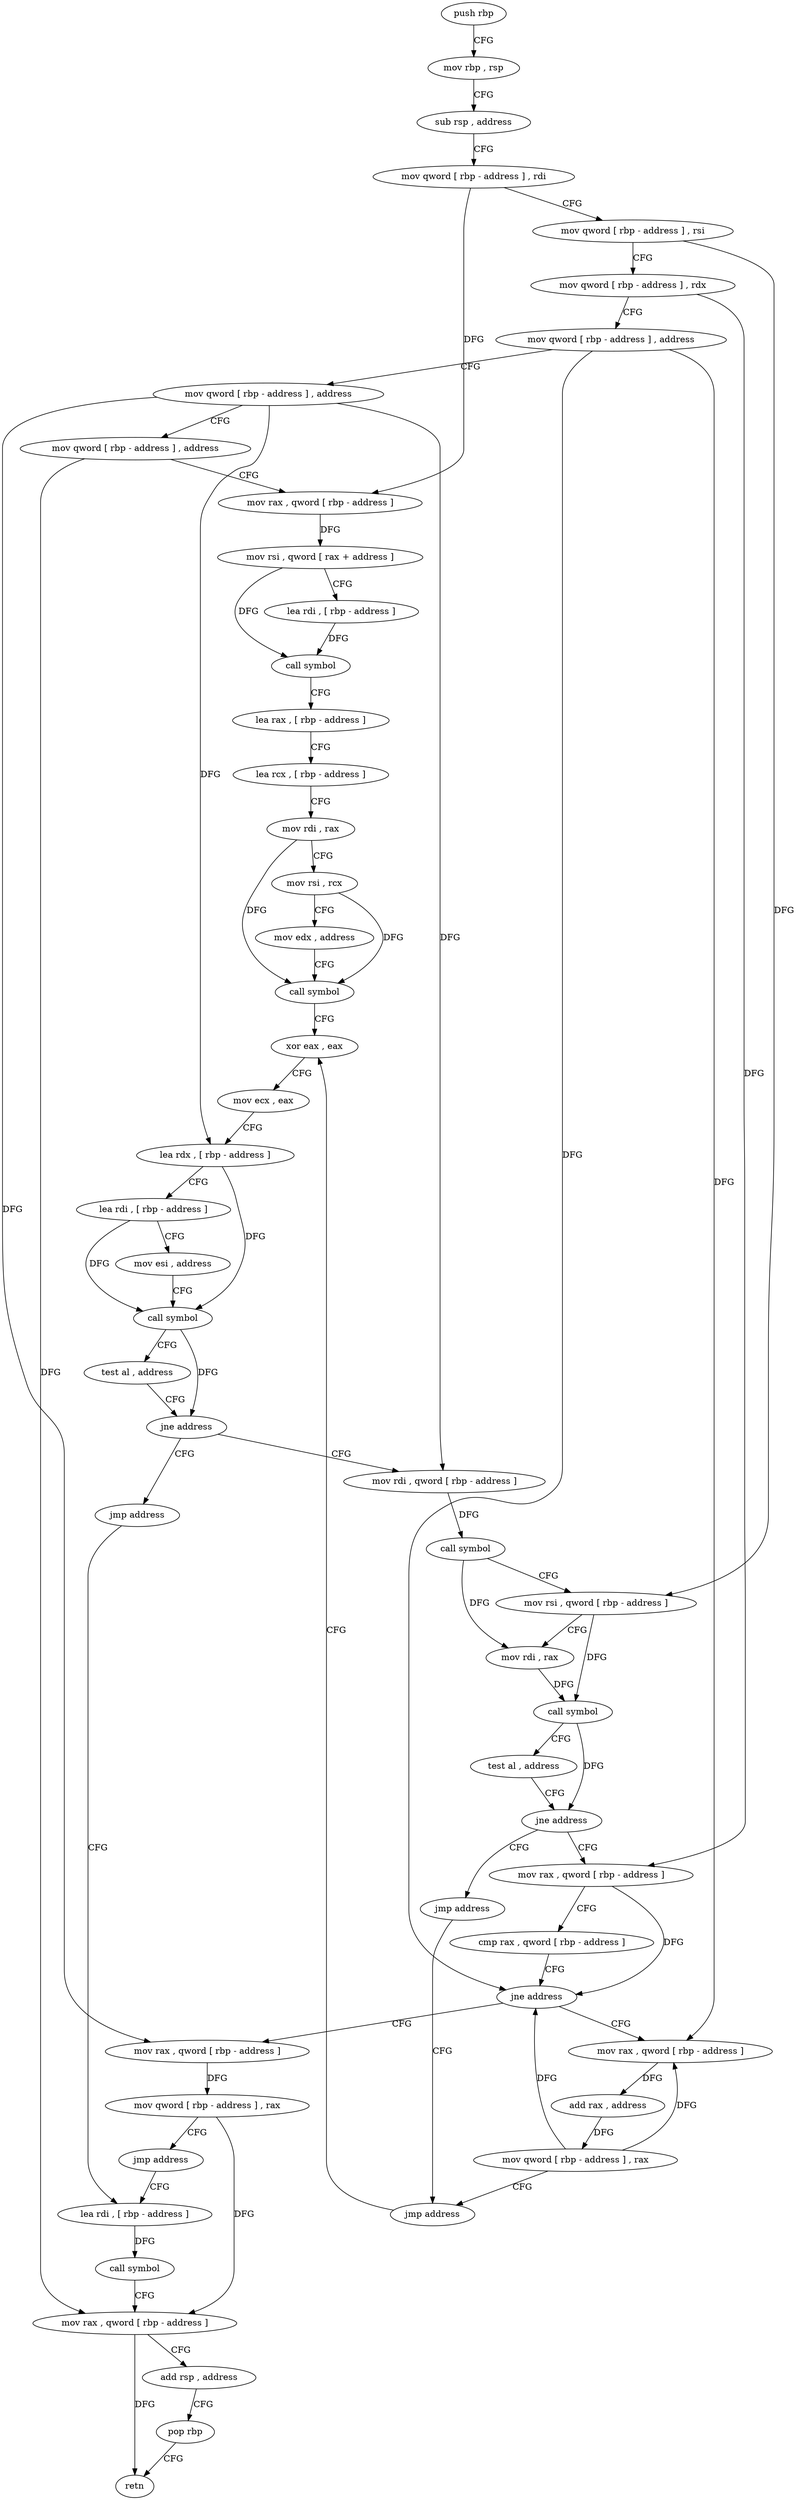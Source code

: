 digraph "func" {
"87200" [label = "push rbp" ]
"87201" [label = "mov rbp , rsp" ]
"87204" [label = "sub rsp , address" ]
"87211" [label = "mov qword [ rbp - address ] , rdi" ]
"87215" [label = "mov qword [ rbp - address ] , rsi" ]
"87219" [label = "mov qword [ rbp - address ] , rdx" ]
"87223" [label = "mov qword [ rbp - address ] , address" ]
"87231" [label = "mov qword [ rbp - address ] , address" ]
"87239" [label = "mov qword [ rbp - address ] , address" ]
"87247" [label = "mov rax , qword [ rbp - address ]" ]
"87251" [label = "mov rsi , qword [ rax + address ]" ]
"87255" [label = "lea rdi , [ rbp - address ]" ]
"87262" [label = "call symbol" ]
"87267" [label = "lea rax , [ rbp - address ]" ]
"87271" [label = "lea rcx , [ rbp - address ]" ]
"87278" [label = "mov rdi , rax" ]
"87281" [label = "mov rsi , rcx" ]
"87284" [label = "mov edx , address" ]
"87289" [label = "call symbol" ]
"87294" [label = "xor eax , eax" ]
"87329" [label = "mov rdi , qword [ rbp - address ]" ]
"87333" [label = "call symbol" ]
"87338" [label = "mov rsi , qword [ rbp - address ]" ]
"87342" [label = "mov rdi , rax" ]
"87345" [label = "call symbol" ]
"87350" [label = "test al , address" ]
"87352" [label = "jne address" ]
"87363" [label = "mov rax , qword [ rbp - address ]" ]
"87358" [label = "jmp address" ]
"87324" [label = "jmp address" ]
"87409" [label = "lea rdi , [ rbp - address ]" ]
"87367" [label = "cmp rax , qword [ rbp - address ]" ]
"87371" [label = "jne address" ]
"87390" [label = "mov rax , qword [ rbp - address ]" ]
"87377" [label = "mov rax , qword [ rbp - address ]" ]
"87404" [label = "jmp address" ]
"87413" [label = "call symbol" ]
"87418" [label = "mov rax , qword [ rbp - address ]" ]
"87422" [label = "add rsp , address" ]
"87429" [label = "pop rbp" ]
"87430" [label = "retn" ]
"87394" [label = "add rax , address" ]
"87400" [label = "mov qword [ rbp - address ] , rax" ]
"87381" [label = "mov qword [ rbp - address ] , rax" ]
"87385" [label = "jmp address" ]
"87296" [label = "mov ecx , eax" ]
"87298" [label = "lea rdx , [ rbp - address ]" ]
"87302" [label = "lea rdi , [ rbp - address ]" ]
"87306" [label = "mov esi , address" ]
"87311" [label = "call symbol" ]
"87316" [label = "test al , address" ]
"87318" [label = "jne address" ]
"87200" -> "87201" [ label = "CFG" ]
"87201" -> "87204" [ label = "CFG" ]
"87204" -> "87211" [ label = "CFG" ]
"87211" -> "87215" [ label = "CFG" ]
"87211" -> "87247" [ label = "DFG" ]
"87215" -> "87219" [ label = "CFG" ]
"87215" -> "87338" [ label = "DFG" ]
"87219" -> "87223" [ label = "CFG" ]
"87219" -> "87363" [ label = "DFG" ]
"87223" -> "87231" [ label = "CFG" ]
"87223" -> "87371" [ label = "DFG" ]
"87223" -> "87390" [ label = "DFG" ]
"87231" -> "87239" [ label = "CFG" ]
"87231" -> "87329" [ label = "DFG" ]
"87231" -> "87377" [ label = "DFG" ]
"87231" -> "87298" [ label = "DFG" ]
"87239" -> "87247" [ label = "CFG" ]
"87239" -> "87418" [ label = "DFG" ]
"87247" -> "87251" [ label = "DFG" ]
"87251" -> "87255" [ label = "CFG" ]
"87251" -> "87262" [ label = "DFG" ]
"87255" -> "87262" [ label = "DFG" ]
"87262" -> "87267" [ label = "CFG" ]
"87267" -> "87271" [ label = "CFG" ]
"87271" -> "87278" [ label = "CFG" ]
"87278" -> "87281" [ label = "CFG" ]
"87278" -> "87289" [ label = "DFG" ]
"87281" -> "87284" [ label = "CFG" ]
"87281" -> "87289" [ label = "DFG" ]
"87284" -> "87289" [ label = "CFG" ]
"87289" -> "87294" [ label = "CFG" ]
"87294" -> "87296" [ label = "CFG" ]
"87329" -> "87333" [ label = "DFG" ]
"87333" -> "87338" [ label = "CFG" ]
"87333" -> "87342" [ label = "DFG" ]
"87338" -> "87342" [ label = "CFG" ]
"87338" -> "87345" [ label = "DFG" ]
"87342" -> "87345" [ label = "DFG" ]
"87345" -> "87350" [ label = "CFG" ]
"87345" -> "87352" [ label = "DFG" ]
"87350" -> "87352" [ label = "CFG" ]
"87352" -> "87363" [ label = "CFG" ]
"87352" -> "87358" [ label = "CFG" ]
"87363" -> "87367" [ label = "CFG" ]
"87363" -> "87371" [ label = "DFG" ]
"87358" -> "87404" [ label = "CFG" ]
"87324" -> "87409" [ label = "CFG" ]
"87409" -> "87413" [ label = "DFG" ]
"87367" -> "87371" [ label = "CFG" ]
"87371" -> "87390" [ label = "CFG" ]
"87371" -> "87377" [ label = "CFG" ]
"87390" -> "87394" [ label = "DFG" ]
"87377" -> "87381" [ label = "DFG" ]
"87404" -> "87294" [ label = "CFG" ]
"87413" -> "87418" [ label = "CFG" ]
"87418" -> "87422" [ label = "CFG" ]
"87418" -> "87430" [ label = "DFG" ]
"87422" -> "87429" [ label = "CFG" ]
"87429" -> "87430" [ label = "CFG" ]
"87394" -> "87400" [ label = "DFG" ]
"87400" -> "87404" [ label = "CFG" ]
"87400" -> "87371" [ label = "DFG" ]
"87400" -> "87390" [ label = "DFG" ]
"87381" -> "87385" [ label = "CFG" ]
"87381" -> "87418" [ label = "DFG" ]
"87385" -> "87409" [ label = "CFG" ]
"87296" -> "87298" [ label = "CFG" ]
"87298" -> "87302" [ label = "CFG" ]
"87298" -> "87311" [ label = "DFG" ]
"87302" -> "87306" [ label = "CFG" ]
"87302" -> "87311" [ label = "DFG" ]
"87306" -> "87311" [ label = "CFG" ]
"87311" -> "87316" [ label = "CFG" ]
"87311" -> "87318" [ label = "DFG" ]
"87316" -> "87318" [ label = "CFG" ]
"87318" -> "87329" [ label = "CFG" ]
"87318" -> "87324" [ label = "CFG" ]
}
